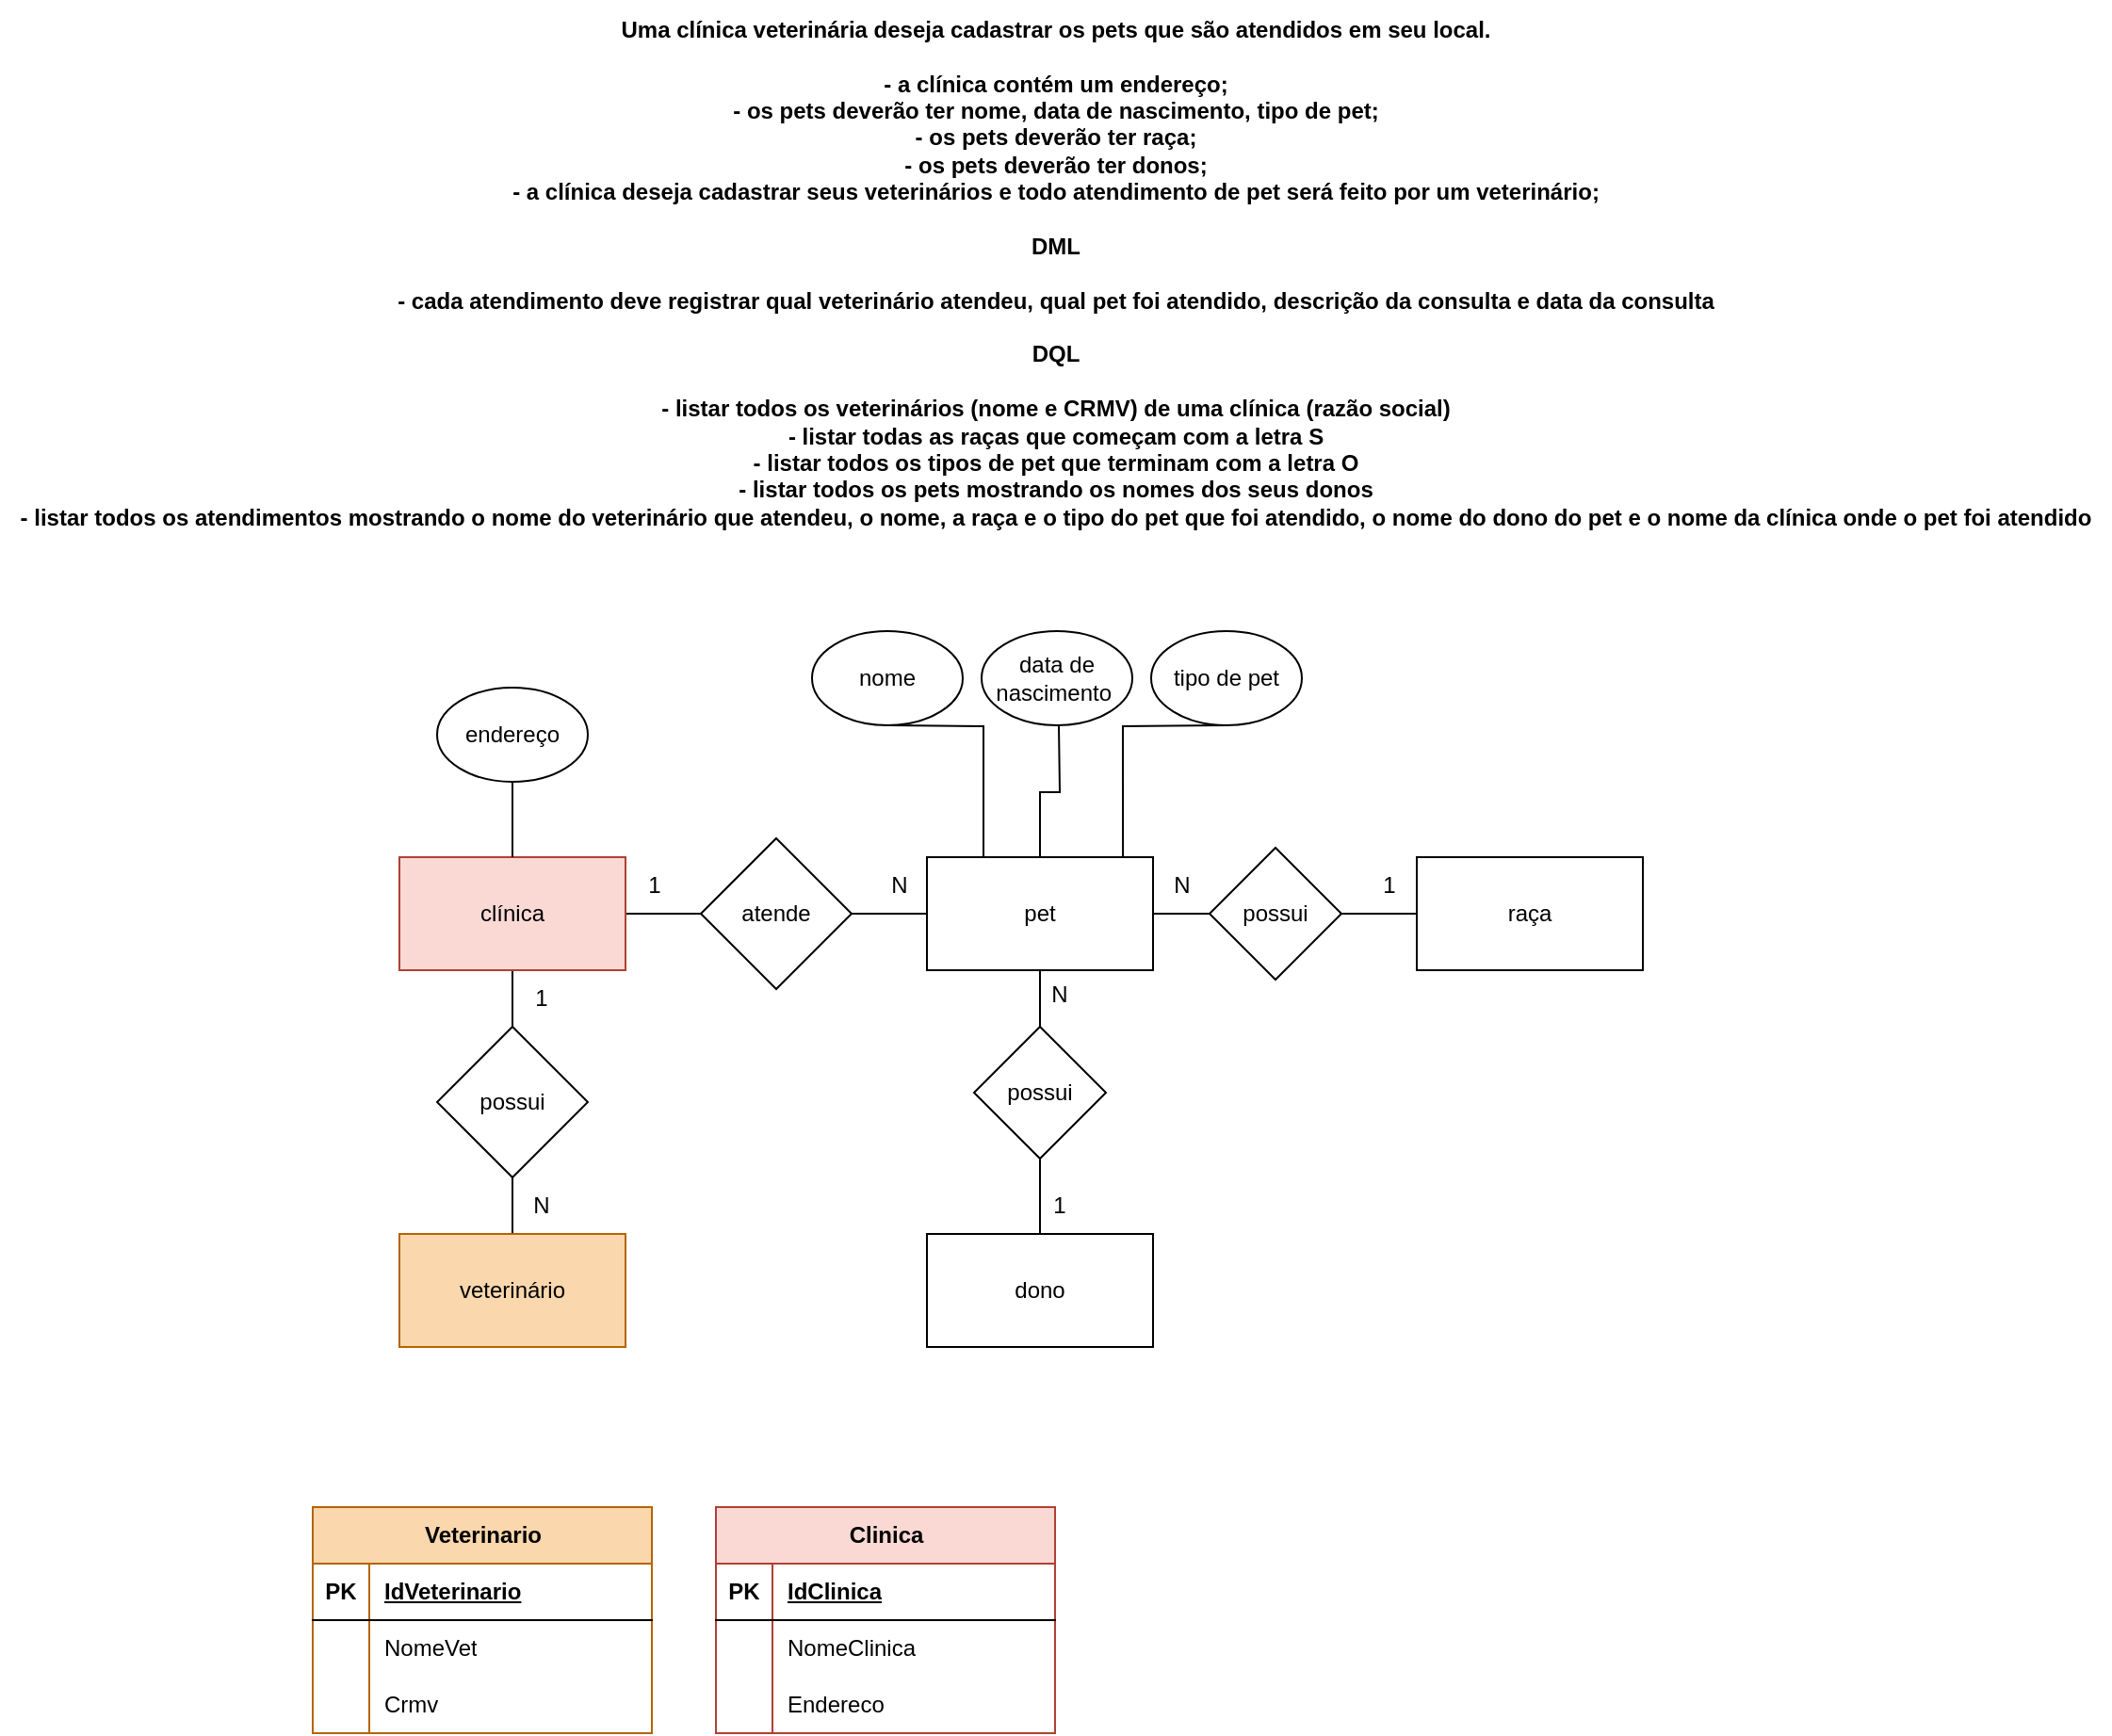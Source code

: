 <mxfile version="21.6.5" type="device">
  <diagram name="Página-1" id="kzUicE4KyKBoCqzZGCLQ">
    <mxGraphModel dx="2062" dy="721" grid="1" gridSize="10" guides="1" tooltips="1" connect="1" arrows="1" fold="1" page="1" pageScale="1" pageWidth="827" pageHeight="1169" math="0" shadow="0">
      <root>
        <mxCell id="0" />
        <mxCell id="1" parent="0" />
        <mxCell id="TnxETldwRz7vRZBNHloN-1" value="&lt;div style=&quot;font-size: 12px;&quot;&gt;&lt;span style=&quot;font-size: 12px;&quot;&gt;&lt;font style=&quot;font-size: 12px;&quot;&gt;Uma clínica veterinária deseja cadastrar os pets que são atendidos em seu local.&lt;/font&gt;&lt;/span&gt;&lt;/div&gt;&lt;div style=&quot;font-size: 12px;&quot;&gt;&lt;span style=&quot;font-size: 12px;&quot;&gt;&lt;font style=&quot;font-size: 12px;&quot;&gt;&lt;br style=&quot;font-size: 12px;&quot;&gt;&lt;/font&gt;&lt;/span&gt;&lt;/div&gt;&lt;div style=&quot;font-size: 12px;&quot;&gt;&lt;span style=&quot;font-size: 12px;&quot;&gt;&lt;font style=&quot;font-size: 12px;&quot;&gt;- a clínica contém um endereço;&lt;/font&gt;&lt;/span&gt;&lt;/div&gt;&lt;div style=&quot;font-size: 12px;&quot;&gt;&lt;span style=&quot;font-size: 12px;&quot;&gt;&lt;font style=&quot;font-size: 12px;&quot;&gt;- os pets deverão ter nome, data de nascimento, tipo de pet;&lt;/font&gt;&lt;/span&gt;&lt;/div&gt;&lt;div style=&quot;font-size: 12px;&quot;&gt;&lt;span style=&quot;font-size: 12px;&quot;&gt;&lt;font style=&quot;font-size: 12px;&quot;&gt;- os pets deverão ter raça;&lt;/font&gt;&lt;/span&gt;&lt;/div&gt;&lt;div style=&quot;font-size: 12px;&quot;&gt;&lt;span style=&quot;font-size: 12px;&quot;&gt;&lt;font style=&quot;font-size: 12px;&quot;&gt;- os pets deverão ter donos;&lt;/font&gt;&lt;/span&gt;&lt;/div&gt;&lt;div style=&quot;font-size: 12px;&quot;&gt;&lt;span style=&quot;font-size: 12px;&quot;&gt;&lt;font style=&quot;font-size: 12px;&quot;&gt;- a clínica deseja cadastrar seus veterinários e todo atendimento de pet será feito por um veterinário;&lt;/font&gt;&lt;/span&gt;&lt;/div&gt;&lt;div style=&quot;font-size: 12px;&quot;&gt;&lt;span style=&quot;font-size: 12px;&quot;&gt;&lt;font style=&quot;font-size: 12px;&quot;&gt;&lt;br style=&quot;font-size: 12px;&quot;&gt;&lt;/font&gt;&lt;/span&gt;&lt;/div&gt;&lt;div style=&quot;font-size: 12px;&quot;&gt;&lt;span style=&quot;font-size: 12px;&quot;&gt;&lt;font style=&quot;font-size: 12px;&quot;&gt;DML&lt;/font&gt;&lt;/span&gt;&lt;/div&gt;&lt;div style=&quot;font-size: 12px;&quot;&gt;&lt;span style=&quot;font-size: 12px;&quot;&gt;&lt;font style=&quot;font-size: 12px;&quot;&gt;&lt;br style=&quot;font-size: 12px;&quot;&gt;&lt;/font&gt;&lt;/span&gt;&lt;/div&gt;&lt;div style=&quot;font-size: 12px;&quot;&gt;&lt;span style=&quot;font-size: 12px;&quot;&gt;&lt;font style=&quot;font-size: 12px;&quot;&gt;- cada atendimento deve registrar qual veterinário atendeu, qual pet foi atendido, descrição da consulta e data da consulta&lt;/font&gt;&lt;/span&gt;&lt;/div&gt;&lt;div style=&quot;font-size: 12px;&quot;&gt;&lt;span style=&quot;font-size: 12px;&quot;&gt;&lt;font style=&quot;font-size: 12px;&quot;&gt;&lt;br style=&quot;font-size: 12px;&quot;&gt;&lt;/font&gt;&lt;/span&gt;&lt;/div&gt;&lt;div style=&quot;font-size: 12px;&quot;&gt;&lt;span style=&quot;font-size: 12px;&quot;&gt;&lt;font style=&quot;font-size: 12px;&quot;&gt;DQL&lt;/font&gt;&lt;/span&gt;&lt;/div&gt;&lt;div style=&quot;font-size: 12px;&quot;&gt;&lt;span style=&quot;font-size: 12px;&quot;&gt;&lt;font style=&quot;font-size: 12px;&quot;&gt;&lt;br style=&quot;font-size: 12px;&quot;&gt;&lt;/font&gt;&lt;/span&gt;&lt;/div&gt;&lt;div style=&quot;font-size: 12px;&quot;&gt;&lt;span style=&quot;font-size: 12px;&quot;&gt;&lt;font style=&quot;font-size: 12px;&quot;&gt;- listar todos os veterinários (nome e CRMV) de uma clínica (razão social)&lt;/font&gt;&lt;/span&gt;&lt;/div&gt;&lt;div style=&quot;font-size: 12px;&quot;&gt;&lt;span style=&quot;font-size: 12px;&quot;&gt;&lt;font style=&quot;font-size: 12px;&quot;&gt;- listar todas as raças que começam com a letra S&lt;/font&gt;&lt;/span&gt;&lt;/div&gt;&lt;div style=&quot;font-size: 12px;&quot;&gt;&lt;span style=&quot;font-size: 12px;&quot;&gt;&lt;font style=&quot;font-size: 12px;&quot;&gt;- listar todos os tipos de pet que terminam com a letra O&lt;/font&gt;&lt;/span&gt;&lt;/div&gt;&lt;div style=&quot;font-size: 12px;&quot;&gt;&lt;span style=&quot;font-size: 12px;&quot;&gt;&lt;font style=&quot;font-size: 12px;&quot;&gt;- listar todos os pets mostrando os nomes dos seus donos&lt;/font&gt;&lt;/span&gt;&lt;/div&gt;&lt;div style=&quot;font-size: 12px;&quot;&gt;&lt;span style=&quot;font-size: 12px;&quot;&gt;&lt;font style=&quot;font-size: 12px;&quot;&gt;- listar todos os atendimentos mostrando o nome do veterinário que atendeu, o nome, a raça e o tipo do pet que foi atendido, o nome do dono do pet e o nome da clínica onde o pet foi atendido&lt;/font&gt;&lt;/span&gt;&lt;/div&gt;" style="text;html=1;align=center;verticalAlign=middle;resizable=0;points=[];autosize=1;strokeColor=none;fillColor=none;fontSize=12;fontStyle=1" parent="1" vertex="1">
          <mxGeometry x="-146" y="150" width="1120" height="290" as="geometry" />
        </mxCell>
        <mxCell id="TnxETldwRz7vRZBNHloN-16" value="" style="edgeStyle=orthogonalEdgeStyle;rounded=0;orthogonalLoop=1;jettySize=auto;html=1;endArrow=none;endFill=0;" parent="1" source="TnxETldwRz7vRZBNHloN-2" target="TnxETldwRz7vRZBNHloN-5" edge="1">
          <mxGeometry relative="1" as="geometry" />
        </mxCell>
        <mxCell id="TnxETldwRz7vRZBNHloN-37" style="edgeStyle=orthogonalEdgeStyle;rounded=0;orthogonalLoop=1;jettySize=auto;html=1;exitX=0.5;exitY=1;exitDx=0;exitDy=0;entryX=0.5;entryY=0;entryDx=0;entryDy=0;endArrow=none;endFill=0;" parent="1" source="TnxETldwRz7vRZBNHloN-2" target="TnxETldwRz7vRZBNHloN-36" edge="1">
          <mxGeometry relative="1" as="geometry" />
        </mxCell>
        <mxCell id="TnxETldwRz7vRZBNHloN-2" value="clínica" style="rounded=0;whiteSpace=wrap;html=1;fillColor=#fad9d5;strokeColor=#ae4132;" parent="1" vertex="1">
          <mxGeometry x="66" y="605" width="120" height="60" as="geometry" />
        </mxCell>
        <mxCell id="TnxETldwRz7vRZBNHloN-18" value="" style="edgeStyle=orthogonalEdgeStyle;rounded=0;orthogonalLoop=1;jettySize=auto;html=1;endArrow=none;endFill=0;" parent="1" source="TnxETldwRz7vRZBNHloN-3" target="TnxETldwRz7vRZBNHloN-2" edge="1">
          <mxGeometry relative="1" as="geometry" />
        </mxCell>
        <mxCell id="TnxETldwRz7vRZBNHloN-3" value="endereço" style="ellipse;whiteSpace=wrap;html=1;" parent="1" vertex="1">
          <mxGeometry x="86" y="515" width="80" height="50" as="geometry" />
        </mxCell>
        <mxCell id="TnxETldwRz7vRZBNHloN-25" value="" style="edgeStyle=orthogonalEdgeStyle;rounded=0;orthogonalLoop=1;jettySize=auto;html=1;endArrow=none;endFill=0;" parent="1" source="TnxETldwRz7vRZBNHloN-4" target="TnxETldwRz7vRZBNHloN-24" edge="1">
          <mxGeometry relative="1" as="geometry" />
        </mxCell>
        <mxCell id="TnxETldwRz7vRZBNHloN-31" value="" style="edgeStyle=orthogonalEdgeStyle;rounded=0;orthogonalLoop=1;jettySize=auto;html=1;endArrow=none;endFill=0;" parent="1" source="TnxETldwRz7vRZBNHloN-4" edge="1">
          <mxGeometry relative="1" as="geometry">
            <mxPoint x="416" y="535" as="targetPoint" />
          </mxGeometry>
        </mxCell>
        <mxCell id="TnxETldwRz7vRZBNHloN-43" style="edgeStyle=orthogonalEdgeStyle;rounded=0;orthogonalLoop=1;jettySize=auto;html=1;exitX=0.5;exitY=1;exitDx=0;exitDy=0;endArrow=none;endFill=0;" parent="1" source="TnxETldwRz7vRZBNHloN-4" target="TnxETldwRz7vRZBNHloN-34" edge="1">
          <mxGeometry relative="1" as="geometry" />
        </mxCell>
        <mxCell id="TnxETldwRz7vRZBNHloN-4" value="pet" style="rounded=0;whiteSpace=wrap;html=1;" parent="1" vertex="1">
          <mxGeometry x="346" y="605" width="120" height="60" as="geometry" />
        </mxCell>
        <mxCell id="TnxETldwRz7vRZBNHloN-17" value="" style="edgeStyle=orthogonalEdgeStyle;rounded=0;orthogonalLoop=1;jettySize=auto;html=1;endArrow=none;endFill=0;" parent="1" source="TnxETldwRz7vRZBNHloN-5" target="TnxETldwRz7vRZBNHloN-4" edge="1">
          <mxGeometry relative="1" as="geometry" />
        </mxCell>
        <mxCell id="TnxETldwRz7vRZBNHloN-5" value="atende" style="rhombus;whiteSpace=wrap;html=1;" parent="1" vertex="1">
          <mxGeometry x="226" y="595" width="80" height="80" as="geometry" />
        </mxCell>
        <mxCell id="TnxETldwRz7vRZBNHloN-32" style="edgeStyle=orthogonalEdgeStyle;rounded=0;orthogonalLoop=1;jettySize=auto;html=1;entryX=0.25;entryY=0;entryDx=0;entryDy=0;endArrow=none;endFill=0;" parent="1" target="TnxETldwRz7vRZBNHloN-4" edge="1">
          <mxGeometry relative="1" as="geometry">
            <mxPoint x="326" y="535" as="sourcePoint" />
          </mxGeometry>
        </mxCell>
        <mxCell id="TnxETldwRz7vRZBNHloN-7" value="nome" style="ellipse;whiteSpace=wrap;html=1;" parent="1" vertex="1">
          <mxGeometry x="285" y="485" width="80" height="50" as="geometry" />
        </mxCell>
        <mxCell id="TnxETldwRz7vRZBNHloN-8" value="data de nascimento&amp;nbsp;" style="ellipse;whiteSpace=wrap;html=1;" parent="1" vertex="1">
          <mxGeometry x="375" y="485" width="80" height="50" as="geometry" />
        </mxCell>
        <mxCell id="TnxETldwRz7vRZBNHloN-11" value="raça" style="rounded=0;whiteSpace=wrap;html=1;" parent="1" vertex="1">
          <mxGeometry x="606" y="605" width="120" height="60" as="geometry" />
        </mxCell>
        <mxCell id="TnxETldwRz7vRZBNHloN-33" style="edgeStyle=orthogonalEdgeStyle;rounded=0;orthogonalLoop=1;jettySize=auto;html=1;exitX=0.5;exitY=1;exitDx=0;exitDy=0;entryX=0.867;entryY=-0.004;entryDx=0;entryDy=0;entryPerimeter=0;endArrow=none;endFill=0;" parent="1" target="TnxETldwRz7vRZBNHloN-4" edge="1">
          <mxGeometry relative="1" as="geometry">
            <mxPoint x="506" y="535" as="sourcePoint" />
          </mxGeometry>
        </mxCell>
        <mxCell id="TnxETldwRz7vRZBNHloN-22" value="tipo de pet" style="ellipse;whiteSpace=wrap;html=1;" parent="1" vertex="1">
          <mxGeometry x="465" y="485" width="80" height="50" as="geometry" />
        </mxCell>
        <mxCell id="TnxETldwRz7vRZBNHloN-26" value="" style="edgeStyle=orthogonalEdgeStyle;rounded=0;orthogonalLoop=1;jettySize=auto;html=1;endArrow=none;endFill=0;" parent="1" source="TnxETldwRz7vRZBNHloN-24" target="TnxETldwRz7vRZBNHloN-11" edge="1">
          <mxGeometry relative="1" as="geometry" />
        </mxCell>
        <mxCell id="TnxETldwRz7vRZBNHloN-24" value="possui" style="rhombus;whiteSpace=wrap;html=1;" parent="1" vertex="1">
          <mxGeometry x="496" y="600" width="70" height="70" as="geometry" />
        </mxCell>
        <mxCell id="TnxETldwRz7vRZBNHloN-27" value="1" style="text;html=1;align=center;verticalAlign=middle;resizable=0;points=[];autosize=1;strokeColor=none;fillColor=none;" parent="1" vertex="1">
          <mxGeometry x="186" y="605" width="30" height="30" as="geometry" />
        </mxCell>
        <mxCell id="TnxETldwRz7vRZBNHloN-28" value="N" style="text;html=1;align=center;verticalAlign=middle;resizable=0;points=[];autosize=1;strokeColor=none;fillColor=none;" parent="1" vertex="1">
          <mxGeometry x="316" y="605" width="30" height="30" as="geometry" />
        </mxCell>
        <mxCell id="TnxETldwRz7vRZBNHloN-29" value="N" style="text;html=1;align=center;verticalAlign=middle;resizable=0;points=[];autosize=1;strokeColor=none;fillColor=none;" parent="1" vertex="1">
          <mxGeometry x="466" y="605" width="30" height="30" as="geometry" />
        </mxCell>
        <mxCell id="TnxETldwRz7vRZBNHloN-30" value="1" style="text;html=1;align=center;verticalAlign=middle;resizable=0;points=[];autosize=1;strokeColor=none;fillColor=none;" parent="1" vertex="1">
          <mxGeometry x="576" y="605" width="30" height="30" as="geometry" />
        </mxCell>
        <mxCell id="TnxETldwRz7vRZBNHloN-45" style="edgeStyle=orthogonalEdgeStyle;rounded=0;orthogonalLoop=1;jettySize=auto;html=1;exitX=0.5;exitY=1;exitDx=0;exitDy=0;entryX=0.5;entryY=0;entryDx=0;entryDy=0;endArrow=none;endFill=0;" parent="1" source="TnxETldwRz7vRZBNHloN-34" target="TnxETldwRz7vRZBNHloN-42" edge="1">
          <mxGeometry relative="1" as="geometry" />
        </mxCell>
        <mxCell id="TnxETldwRz7vRZBNHloN-34" value="possui" style="rhombus;whiteSpace=wrap;html=1;" parent="1" vertex="1">
          <mxGeometry x="371" y="695" width="70" height="70" as="geometry" />
        </mxCell>
        <mxCell id="TnxETldwRz7vRZBNHloN-38" style="edgeStyle=orthogonalEdgeStyle;rounded=0;orthogonalLoop=1;jettySize=auto;html=1;exitX=0.5;exitY=0;exitDx=0;exitDy=0;entryX=0.5;entryY=1;entryDx=0;entryDy=0;endArrow=none;endFill=0;" parent="1" source="TnxETldwRz7vRZBNHloN-35" target="TnxETldwRz7vRZBNHloN-36" edge="1">
          <mxGeometry relative="1" as="geometry" />
        </mxCell>
        <mxCell id="TnxETldwRz7vRZBNHloN-35" value="veterinário" style="rounded=0;whiteSpace=wrap;html=1;fillColor=#fad7ac;strokeColor=#b46504;" parent="1" vertex="1">
          <mxGeometry x="66" y="805" width="120" height="60" as="geometry" />
        </mxCell>
        <mxCell id="TnxETldwRz7vRZBNHloN-36" value="possui" style="rhombus;whiteSpace=wrap;html=1;" parent="1" vertex="1">
          <mxGeometry x="86" y="695" width="80" height="80" as="geometry" />
        </mxCell>
        <mxCell id="TnxETldwRz7vRZBNHloN-39" value="N" style="text;html=1;align=center;verticalAlign=middle;resizable=0;points=[];autosize=1;strokeColor=none;fillColor=none;" parent="1" vertex="1">
          <mxGeometry x="126" y="775" width="30" height="30" as="geometry" />
        </mxCell>
        <mxCell id="TnxETldwRz7vRZBNHloN-40" value="1" style="text;html=1;align=center;verticalAlign=middle;resizable=0;points=[];autosize=1;strokeColor=none;fillColor=none;" parent="1" vertex="1">
          <mxGeometry x="126" y="665" width="30" height="30" as="geometry" />
        </mxCell>
        <mxCell id="TnxETldwRz7vRZBNHloN-42" value="dono" style="rounded=0;whiteSpace=wrap;html=1;" parent="1" vertex="1">
          <mxGeometry x="346" y="805" width="120" height="60" as="geometry" />
        </mxCell>
        <mxCell id="TnxETldwRz7vRZBNHloN-46" value="N" style="text;html=1;align=center;verticalAlign=middle;resizable=0;points=[];autosize=1;strokeColor=none;fillColor=none;" parent="1" vertex="1">
          <mxGeometry x="401" y="663" width="30" height="30" as="geometry" />
        </mxCell>
        <mxCell id="TnxETldwRz7vRZBNHloN-47" value="1" style="text;html=1;align=center;verticalAlign=middle;resizable=0;points=[];autosize=1;strokeColor=none;fillColor=none;" parent="1" vertex="1">
          <mxGeometry x="401" y="775" width="30" height="30" as="geometry" />
        </mxCell>
        <mxCell id="SVaCjbMTwRTQJG_0nI59-1" value="Veterinario" style="shape=table;startSize=30;container=1;collapsible=1;childLayout=tableLayout;fixedRows=1;rowLines=0;fontStyle=1;align=center;resizeLast=1;html=1;fillColor=#fad7ac;strokeColor=#b46504;" parent="1" vertex="1">
          <mxGeometry x="20" y="950" width="180" height="120" as="geometry" />
        </mxCell>
        <mxCell id="SVaCjbMTwRTQJG_0nI59-2" value="" style="shape=tableRow;horizontal=0;startSize=0;swimlaneHead=0;swimlaneBody=0;fillColor=none;collapsible=0;dropTarget=0;points=[[0,0.5],[1,0.5]];portConstraint=eastwest;top=0;left=0;right=0;bottom=1;" parent="SVaCjbMTwRTQJG_0nI59-1" vertex="1">
          <mxGeometry y="30" width="180" height="30" as="geometry" />
        </mxCell>
        <mxCell id="SVaCjbMTwRTQJG_0nI59-3" value="PK" style="shape=partialRectangle;connectable=0;fillColor=none;top=0;left=0;bottom=0;right=0;fontStyle=1;overflow=hidden;whiteSpace=wrap;html=1;" parent="SVaCjbMTwRTQJG_0nI59-2" vertex="1">
          <mxGeometry width="30" height="30" as="geometry">
            <mxRectangle width="30" height="30" as="alternateBounds" />
          </mxGeometry>
        </mxCell>
        <mxCell id="SVaCjbMTwRTQJG_0nI59-4" value="IdVeterinario" style="shape=partialRectangle;connectable=0;fillColor=none;top=0;left=0;bottom=0;right=0;align=left;spacingLeft=6;fontStyle=5;overflow=hidden;whiteSpace=wrap;html=1;" parent="SVaCjbMTwRTQJG_0nI59-2" vertex="1">
          <mxGeometry x="30" width="150" height="30" as="geometry">
            <mxRectangle width="150" height="30" as="alternateBounds" />
          </mxGeometry>
        </mxCell>
        <mxCell id="SVaCjbMTwRTQJG_0nI59-5" value="" style="shape=tableRow;horizontal=0;startSize=0;swimlaneHead=0;swimlaneBody=0;fillColor=none;collapsible=0;dropTarget=0;points=[[0,0.5],[1,0.5]];portConstraint=eastwest;top=0;left=0;right=0;bottom=0;" parent="SVaCjbMTwRTQJG_0nI59-1" vertex="1">
          <mxGeometry y="60" width="180" height="30" as="geometry" />
        </mxCell>
        <mxCell id="SVaCjbMTwRTQJG_0nI59-6" value="" style="shape=partialRectangle;connectable=0;fillColor=none;top=0;left=0;bottom=0;right=0;editable=1;overflow=hidden;whiteSpace=wrap;html=1;" parent="SVaCjbMTwRTQJG_0nI59-5" vertex="1">
          <mxGeometry width="30" height="30" as="geometry">
            <mxRectangle width="30" height="30" as="alternateBounds" />
          </mxGeometry>
        </mxCell>
        <mxCell id="SVaCjbMTwRTQJG_0nI59-7" value="NomeVet" style="shape=partialRectangle;connectable=0;fillColor=none;top=0;left=0;bottom=0;right=0;align=left;spacingLeft=6;overflow=hidden;whiteSpace=wrap;html=1;" parent="SVaCjbMTwRTQJG_0nI59-5" vertex="1">
          <mxGeometry x="30" width="150" height="30" as="geometry">
            <mxRectangle width="150" height="30" as="alternateBounds" />
          </mxGeometry>
        </mxCell>
        <mxCell id="SVaCjbMTwRTQJG_0nI59-8" value="" style="shape=tableRow;horizontal=0;startSize=0;swimlaneHead=0;swimlaneBody=0;fillColor=none;collapsible=0;dropTarget=0;points=[[0,0.5],[1,0.5]];portConstraint=eastwest;top=0;left=0;right=0;bottom=0;" parent="SVaCjbMTwRTQJG_0nI59-1" vertex="1">
          <mxGeometry y="90" width="180" height="30" as="geometry" />
        </mxCell>
        <mxCell id="SVaCjbMTwRTQJG_0nI59-9" value="" style="shape=partialRectangle;connectable=0;fillColor=none;top=0;left=0;bottom=0;right=0;editable=1;overflow=hidden;whiteSpace=wrap;html=1;" parent="SVaCjbMTwRTQJG_0nI59-8" vertex="1">
          <mxGeometry width="30" height="30" as="geometry">
            <mxRectangle width="30" height="30" as="alternateBounds" />
          </mxGeometry>
        </mxCell>
        <mxCell id="SVaCjbMTwRTQJG_0nI59-10" value="Crmv" style="shape=partialRectangle;connectable=0;fillColor=none;top=0;left=0;bottom=0;right=0;align=left;spacingLeft=6;overflow=hidden;whiteSpace=wrap;html=1;" parent="SVaCjbMTwRTQJG_0nI59-8" vertex="1">
          <mxGeometry x="30" width="150" height="30" as="geometry">
            <mxRectangle width="150" height="30" as="alternateBounds" />
          </mxGeometry>
        </mxCell>
        <mxCell id="SVaCjbMTwRTQJG_0nI59-14" value="Clinica" style="shape=table;startSize=30;container=1;collapsible=1;childLayout=tableLayout;fixedRows=1;rowLines=0;fontStyle=1;align=center;resizeLast=1;html=1;fillColor=#fad9d5;strokeColor=#ae4132;" parent="1" vertex="1">
          <mxGeometry x="234" y="950" width="180" height="120" as="geometry" />
        </mxCell>
        <mxCell id="SVaCjbMTwRTQJG_0nI59-15" value="" style="shape=tableRow;horizontal=0;startSize=0;swimlaneHead=0;swimlaneBody=0;fillColor=none;collapsible=0;dropTarget=0;points=[[0,0.5],[1,0.5]];portConstraint=eastwest;top=0;left=0;right=0;bottom=1;" parent="SVaCjbMTwRTQJG_0nI59-14" vertex="1">
          <mxGeometry y="30" width="180" height="30" as="geometry" />
        </mxCell>
        <mxCell id="SVaCjbMTwRTQJG_0nI59-16" value="PK" style="shape=partialRectangle;connectable=0;fillColor=none;top=0;left=0;bottom=0;right=0;fontStyle=1;overflow=hidden;whiteSpace=wrap;html=1;" parent="SVaCjbMTwRTQJG_0nI59-15" vertex="1">
          <mxGeometry width="30" height="30" as="geometry">
            <mxRectangle width="30" height="30" as="alternateBounds" />
          </mxGeometry>
        </mxCell>
        <mxCell id="SVaCjbMTwRTQJG_0nI59-17" value="IdClinica" style="shape=partialRectangle;connectable=0;fillColor=none;top=0;left=0;bottom=0;right=0;align=left;spacingLeft=6;fontStyle=5;overflow=hidden;whiteSpace=wrap;html=1;" parent="SVaCjbMTwRTQJG_0nI59-15" vertex="1">
          <mxGeometry x="30" width="150" height="30" as="geometry">
            <mxRectangle width="150" height="30" as="alternateBounds" />
          </mxGeometry>
        </mxCell>
        <mxCell id="SVaCjbMTwRTQJG_0nI59-18" value="" style="shape=tableRow;horizontal=0;startSize=0;swimlaneHead=0;swimlaneBody=0;fillColor=none;collapsible=0;dropTarget=0;points=[[0,0.5],[1,0.5]];portConstraint=eastwest;top=0;left=0;right=0;bottom=0;" parent="SVaCjbMTwRTQJG_0nI59-14" vertex="1">
          <mxGeometry y="60" width="180" height="30" as="geometry" />
        </mxCell>
        <mxCell id="SVaCjbMTwRTQJG_0nI59-19" value="" style="shape=partialRectangle;connectable=0;fillColor=none;top=0;left=0;bottom=0;right=0;editable=1;overflow=hidden;whiteSpace=wrap;html=1;" parent="SVaCjbMTwRTQJG_0nI59-18" vertex="1">
          <mxGeometry width="30" height="30" as="geometry">
            <mxRectangle width="30" height="30" as="alternateBounds" />
          </mxGeometry>
        </mxCell>
        <mxCell id="SVaCjbMTwRTQJG_0nI59-20" value="NomeClinica" style="shape=partialRectangle;connectable=0;fillColor=none;top=0;left=0;bottom=0;right=0;align=left;spacingLeft=6;overflow=hidden;whiteSpace=wrap;html=1;" parent="SVaCjbMTwRTQJG_0nI59-18" vertex="1">
          <mxGeometry x="30" width="150" height="30" as="geometry">
            <mxRectangle width="150" height="30" as="alternateBounds" />
          </mxGeometry>
        </mxCell>
        <mxCell id="SVaCjbMTwRTQJG_0nI59-21" value="" style="shape=tableRow;horizontal=0;startSize=0;swimlaneHead=0;swimlaneBody=0;fillColor=none;collapsible=0;dropTarget=0;points=[[0,0.5],[1,0.5]];portConstraint=eastwest;top=0;left=0;right=0;bottom=0;" parent="SVaCjbMTwRTQJG_0nI59-14" vertex="1">
          <mxGeometry y="90" width="180" height="30" as="geometry" />
        </mxCell>
        <mxCell id="SVaCjbMTwRTQJG_0nI59-22" value="" style="shape=partialRectangle;connectable=0;fillColor=none;top=0;left=0;bottom=0;right=0;editable=1;overflow=hidden;whiteSpace=wrap;html=1;" parent="SVaCjbMTwRTQJG_0nI59-21" vertex="1">
          <mxGeometry width="30" height="30" as="geometry">
            <mxRectangle width="30" height="30" as="alternateBounds" />
          </mxGeometry>
        </mxCell>
        <mxCell id="SVaCjbMTwRTQJG_0nI59-23" value="Endereco" style="shape=partialRectangle;connectable=0;fillColor=none;top=0;left=0;bottom=0;right=0;align=left;spacingLeft=6;overflow=hidden;whiteSpace=wrap;html=1;" parent="SVaCjbMTwRTQJG_0nI59-21" vertex="1">
          <mxGeometry x="30" width="150" height="30" as="geometry">
            <mxRectangle width="150" height="30" as="alternateBounds" />
          </mxGeometry>
        </mxCell>
      </root>
    </mxGraphModel>
  </diagram>
</mxfile>
